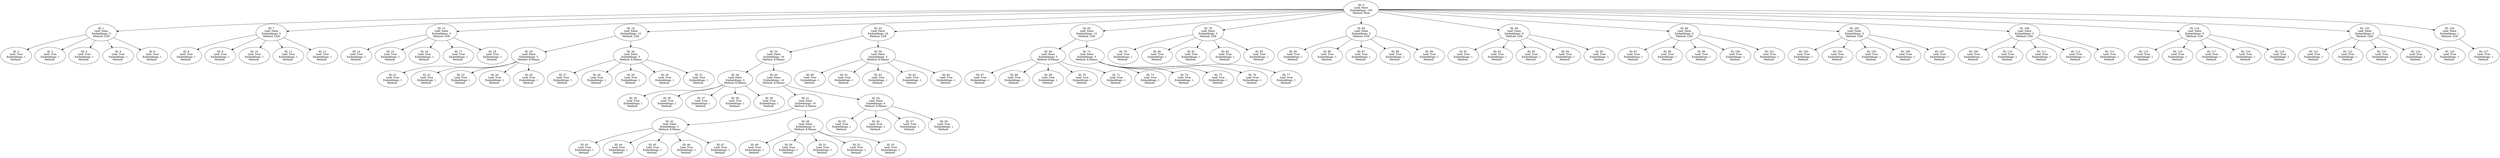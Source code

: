 // ATMTree
digraph {
	0 [label="ID: 0
Leaf: False
Embeddings: 100
Method: Root"]
	0 -> 1
	1 [label="ID: 1
Leaf: False
Embeddings: 5
Method: LSH"]
	1 -> 2
	2 [label="ID: 2
Leaf: True
Embeddings: 1
Method: "]
	1 -> 3
	3 [label="ID: 3
Leaf: True
Embeddings: 1
Method: "]
	1 -> 4
	4 [label="ID: 4
Leaf: True
Embeddings: 1
Method: "]
	1 -> 5
	5 [label="ID: 5
Leaf: True
Embeddings: 1
Method: "]
	1 -> 6
	6 [label="ID: 6
Leaf: True
Embeddings: 1
Method: "]
	0 -> 7
	7 [label="ID: 7
Leaf: False
Embeddings: 5
Method: LSH"]
	7 -> 8
	8 [label="ID: 8
Leaf: True
Embeddings: 1
Method: "]
	7 -> 9
	9 [label="ID: 9
Leaf: True
Embeddings: 1
Method: "]
	7 -> 10
	10 [label="ID: 10
Leaf: True
Embeddings: 1
Method: "]
	7 -> 11
	11 [label="ID: 11
Leaf: True
Embeddings: 1
Method: "]
	7 -> 12
	12 [label="ID: 12
Leaf: True
Embeddings: 1
Method: "]
	0 -> 13
	13 [label="ID: 13
Leaf: False
Embeddings: 5
Method: LSH"]
	13 -> 14
	14 [label="ID: 14
Leaf: True
Embeddings: 1
Method: "]
	13 -> 15
	15 [label="ID: 15
Leaf: True
Embeddings: 1
Method: "]
	13 -> 16
	16 [label="ID: 16
Leaf: True
Embeddings: 1
Method: "]
	13 -> 17
	17 [label="ID: 17
Leaf: True
Embeddings: 1
Method: "]
	13 -> 18
	18 [label="ID: 18
Leaf: True
Embeddings: 1
Method: "]
	0 -> 19
	19 [label="ID: 19
Leaf: False
Embeddings: 10
Method: LSH"]
	19 -> 20
	20 [label="ID: 20
Leaf: False
Embeddings: 5
Method: K-Means"]
	20 -> 21
	21 [label="ID: 21
Leaf: True
Embeddings: 1
Method: "]
	20 -> 22
	22 [label="ID: 22
Leaf: True
Embeddings: 1
Method: "]
	20 -> 23
	23 [label="ID: 23
Leaf: True
Embeddings: 1
Method: "]
	20 -> 24
	24 [label="ID: 24
Leaf: True
Embeddings: 1
Method: "]
	20 -> 25
	25 [label="ID: 25
Leaf: True
Embeddings: 1
Method: "]
	19 -> 26
	26 [label="ID: 26
Leaf: False
Embeddings: 5
Method: K-Means"]
	26 -> 27
	27 [label="ID: 27
Leaf: True
Embeddings: 1
Method: "]
	26 -> 28
	28 [label="ID: 28
Leaf: True
Embeddings: 1
Method: "]
	26 -> 29
	29 [label="ID: 29
Leaf: True
Embeddings: 1
Method: "]
	26 -> 30
	30 [label="ID: 30
Leaf: True
Embeddings: 1
Method: "]
	26 -> 31
	31 [label="ID: 31
Leaf: True
Embeddings: 1
Method: "]
	0 -> 32
	32 [label="ID: 32
Leaf: False
Embeddings: 24
Method: LSH"]
	32 -> 33
	33 [label="ID: 33
Leaf: False
Embeddings: 19
Method: K-Means"]
	33 -> 34
	34 [label="ID: 34
Leaf: False
Embeddings: 5
Method: K-Means"]
	34 -> 35
	35 [label="ID: 35
Leaf: True
Embeddings: 1
Method: "]
	34 -> 36
	36 [label="ID: 36
Leaf: True
Embeddings: 1
Method: "]
	34 -> 37
	37 [label="ID: 37
Leaf: True
Embeddings: 1
Method: "]
	34 -> 38
	38 [label="ID: 38
Leaf: True
Embeddings: 1
Method: "]
	34 -> 39
	39 [label="ID: 39
Leaf: True
Embeddings: 1
Method: "]
	33 -> 40
	40 [label="ID: 40
Leaf: False
Embeddings: 14
Method: K-Means"]
	40 -> 41
	41 [label="ID: 41
Leaf: False
Embeddings: 10
Method: K-Means"]
	41 -> 42
	42 [label="ID: 42
Leaf: False
Embeddings: 5
Method: K-Means"]
	42 -> 43
	43 [label="ID: 43
Leaf: True
Embeddings: 1
Method: "]
	42 -> 44
	44 [label="ID: 44
Leaf: True
Embeddings: 1
Method: "]
	42 -> 45
	45 [label="ID: 45
Leaf: True
Embeddings: 1
Method: "]
	42 -> 46
	46 [label="ID: 46
Leaf: True
Embeddings: 1
Method: "]
	42 -> 47
	47 [label="ID: 47
Leaf: True
Embeddings: 1
Method: "]
	41 -> 48
	48 [label="ID: 48
Leaf: False
Embeddings: 5
Method: K-Means"]
	48 -> 49
	49 [label="ID: 49
Leaf: True
Embeddings: 1
Method: "]
	48 -> 50
	50 [label="ID: 50
Leaf: True
Embeddings: 1
Method: "]
	48 -> 51
	51 [label="ID: 51
Leaf: True
Embeddings: 1
Method: "]
	48 -> 52
	52 [label="ID: 52
Leaf: True
Embeddings: 1
Method: "]
	48 -> 53
	53 [label="ID: 53
Leaf: True
Embeddings: 1
Method: "]
	40 -> 54
	54 [label="ID: 54
Leaf: False
Embeddings: 4
Method: K-Means"]
	54 -> 55
	55 [label="ID: 55
Leaf: True
Embeddings: 1
Method: "]
	54 -> 56
	56 [label="ID: 56
Leaf: True
Embeddings: 1
Method: "]
	54 -> 57
	57 [label="ID: 57
Leaf: True
Embeddings: 1
Method: "]
	54 -> 58
	58 [label="ID: 58
Leaf: True
Embeddings: 1
Method: "]
	32 -> 59
	59 [label="ID: 59
Leaf: False
Embeddings: 5
Method: K-Means"]
	59 -> 60
	60 [label="ID: 60
Leaf: True
Embeddings: 1
Method: "]
	59 -> 61
	61 [label="ID: 61
Leaf: True
Embeddings: 1
Method: "]
	59 -> 62
	62 [label="ID: 62
Leaf: True
Embeddings: 1
Method: "]
	59 -> 63
	63 [label="ID: 63
Leaf: True
Embeddings: 1
Method: "]
	59 -> 64
	64 [label="ID: 64
Leaf: True
Embeddings: 1
Method: "]
	0 -> 65
	65 [label="ID: 65
Leaf: False
Embeddings: 10
Method: LSH"]
	65 -> 66
	66 [label="ID: 66
Leaf: False
Embeddings: 5
Method: K-Means"]
	66 -> 67
	67 [label="ID: 67
Leaf: True
Embeddings: 1
Method: "]
	66 -> 68
	68 [label="ID: 68
Leaf: True
Embeddings: 1
Method: "]
	66 -> 69
	69 [label="ID: 69
Leaf: True
Embeddings: 1
Method: "]
	66 -> 70
	70 [label="ID: 70
Leaf: True
Embeddings: 1
Method: "]
	66 -> 71
	71 [label="ID: 71
Leaf: True
Embeddings: 1
Method: "]
	65 -> 72
	72 [label="ID: 72
Leaf: False
Embeddings: 5
Method: K-Means"]
	72 -> 73
	73 [label="ID: 73
Leaf: True
Embeddings: 1
Method: "]
	72 -> 74
	74 [label="ID: 74
Leaf: True
Embeddings: 1
Method: "]
	72 -> 75
	75 [label="ID: 75
Leaf: True
Embeddings: 1
Method: "]
	72 -> 76
	76 [label="ID: 76
Leaf: True
Embeddings: 1
Method: "]
	72 -> 77
	77 [label="ID: 77
Leaf: True
Embeddings: 1
Method: "]
	0 -> 78
	78 [label="ID: 78
Leaf: False
Embeddings: 5
Method: LSH"]
	78 -> 79
	79 [label="ID: 79
Leaf: True
Embeddings: 1
Method: "]
	78 -> 80
	80 [label="ID: 80
Leaf: True
Embeddings: 1
Method: "]
	78 -> 81
	81 [label="ID: 81
Leaf: True
Embeddings: 1
Method: "]
	78 -> 82
	82 [label="ID: 82
Leaf: True
Embeddings: 1
Method: "]
	78 -> 83
	83 [label="ID: 83
Leaf: True
Embeddings: 1
Method: "]
	0 -> 84
	84 [label="ID: 84
Leaf: False
Embeddings: 5
Method: LSH"]
	84 -> 85
	85 [label="ID: 85
Leaf: True
Embeddings: 1
Method: "]
	84 -> 86
	86 [label="ID: 86
Leaf: True
Embeddings: 1
Method: "]
	84 -> 87
	87 [label="ID: 87
Leaf: True
Embeddings: 1
Method: "]
	84 -> 88
	88 [label="ID: 88
Leaf: True
Embeddings: 1
Method: "]
	84 -> 89
	89 [label="ID: 89
Leaf: True
Embeddings: 1
Method: "]
	0 -> 90
	90 [label="ID: 90
Leaf: False
Embeddings: 5
Method: LSH"]
	90 -> 91
	91 [label="ID: 91
Leaf: True
Embeddings: 1
Method: "]
	90 -> 92
	92 [label="ID: 92
Leaf: True
Embeddings: 1
Method: "]
	90 -> 93
	93 [label="ID: 93
Leaf: True
Embeddings: 1
Method: "]
	90 -> 94
	94 [label="ID: 94
Leaf: True
Embeddings: 1
Method: "]
	90 -> 95
	95 [label="ID: 95
Leaf: True
Embeddings: 1
Method: "]
	0 -> 96
	96 [label="ID: 96
Leaf: False
Embeddings: 5
Method: LSH"]
	96 -> 97
	97 [label="ID: 97
Leaf: True
Embeddings: 1
Method: "]
	96 -> 98
	98 [label="ID: 98
Leaf: True
Embeddings: 1
Method: "]
	96 -> 99
	99 [label="ID: 99
Leaf: True
Embeddings: 1
Method: "]
	96 -> 100
	100 [label="ID: 100
Leaf: True
Embeddings: 1
Method: "]
	96 -> 101
	101 [label="ID: 101
Leaf: True
Embeddings: 1
Method: "]
	0 -> 102
	102 [label="ID: 102
Leaf: False
Embeddings: 5
Method: LSH"]
	102 -> 103
	103 [label="ID: 103
Leaf: True
Embeddings: 1
Method: "]
	102 -> 104
	104 [label="ID: 104
Leaf: True
Embeddings: 1
Method: "]
	102 -> 105
	105 [label="ID: 105
Leaf: True
Embeddings: 1
Method: "]
	102 -> 106
	106 [label="ID: 106
Leaf: True
Embeddings: 1
Method: "]
	102 -> 107
	107 [label="ID: 107
Leaf: True
Embeddings: 1
Method: "]
	0 -> 108
	108 [label="ID: 108
Leaf: False
Embeddings: 5
Method: LSH"]
	108 -> 109
	109 [label="ID: 109
Leaf: True
Embeddings: 1
Method: "]
	108 -> 110
	110 [label="ID: 110
Leaf: True
Embeddings: 1
Method: "]
	108 -> 111
	111 [label="ID: 111
Leaf: True
Embeddings: 1
Method: "]
	108 -> 112
	112 [label="ID: 112
Leaf: True
Embeddings: 1
Method: "]
	108 -> 113
	113 [label="ID: 113
Leaf: True
Embeddings: 1
Method: "]
	0 -> 114
	114 [label="ID: 114
Leaf: False
Embeddings: 5
Method: LSH"]
	114 -> 115
	115 [label="ID: 115
Leaf: True
Embeddings: 1
Method: "]
	114 -> 116
	116 [label="ID: 116
Leaf: True
Embeddings: 1
Method: "]
	114 -> 117
	117 [label="ID: 117
Leaf: True
Embeddings: 1
Method: "]
	114 -> 118
	118 [label="ID: 118
Leaf: True
Embeddings: 1
Method: "]
	114 -> 119
	119 [label="ID: 119
Leaf: True
Embeddings: 1
Method: "]
	0 -> 120
	120 [label="ID: 120
Leaf: False
Embeddings: 5
Method: LSH"]
	120 -> 121
	121 [label="ID: 121
Leaf: True
Embeddings: 1
Method: "]
	120 -> 122
	122 [label="ID: 122
Leaf: True
Embeddings: 1
Method: "]
	120 -> 123
	123 [label="ID: 123
Leaf: True
Embeddings: 1
Method: "]
	120 -> 124
	124 [label="ID: 124
Leaf: True
Embeddings: 1
Method: "]
	120 -> 125
	125 [label="ID: 125
Leaf: True
Embeddings: 1
Method: "]
	0 -> 126
	126 [label="ID: 126
Leaf: False
Embeddings: 1
Method: LSH"]
	126 -> 127
	127 [label="ID: 127
Leaf: True
Embeddings: 1
Method: "]
}
